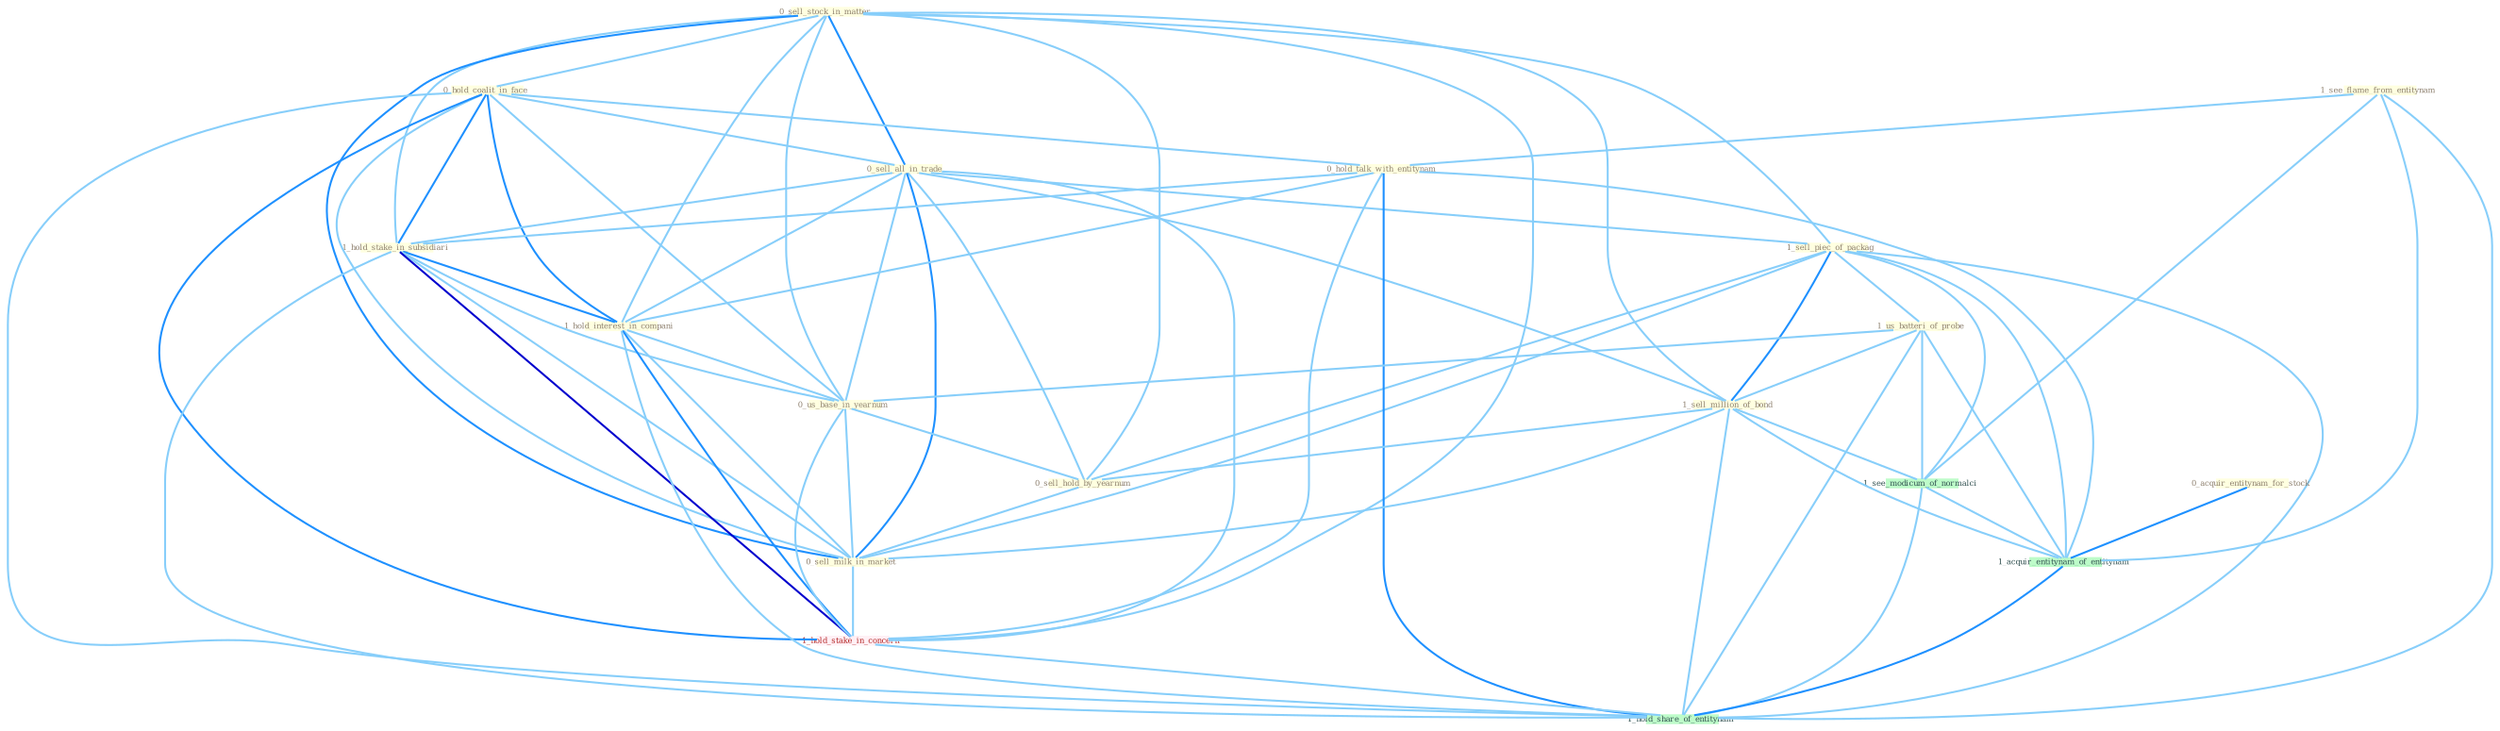 Graph G{ 
    node
    [shape=polygon,style=filled,width=.5,height=.06,color="#BDFCC9",fixedsize=true,fontsize=4,
    fontcolor="#2f4f4f"];
    {node
    [color="#ffffe0", fontcolor="#8b7d6b"] "0_sell_stock_in_matter " "0_hold_coalit_in_face " "0_sell_all_in_trade " "1_see_flame_from_entitynam " "1_sell_piec_of_packag " "0_acquir_entitynam_for_stock " "0_hold_talk_with_entitynam " "1_us_batteri_of_probe " "1_hold_stake_in_subsidiari " "1_sell_million_of_bond " "1_hold_interest_in_compani " "0_us_base_in_yearnum " "0_sell_hold_by_yearnum " "0_sell_milk_in_market "}
{node [color="#fff0f5", fontcolor="#b22222"] "1_hold_stake_in_concern "}
edge [color="#B0E2FF"];

	"0_sell_stock_in_matter " -- "0_hold_coalit_in_face " [w="1", color="#87cefa" ];
	"0_sell_stock_in_matter " -- "0_sell_all_in_trade " [w="2", color="#1e90ff" , len=0.8];
	"0_sell_stock_in_matter " -- "1_sell_piec_of_packag " [w="1", color="#87cefa" ];
	"0_sell_stock_in_matter " -- "1_hold_stake_in_subsidiari " [w="1", color="#87cefa" ];
	"0_sell_stock_in_matter " -- "1_sell_million_of_bond " [w="1", color="#87cefa" ];
	"0_sell_stock_in_matter " -- "1_hold_interest_in_compani " [w="1", color="#87cefa" ];
	"0_sell_stock_in_matter " -- "0_us_base_in_yearnum " [w="1", color="#87cefa" ];
	"0_sell_stock_in_matter " -- "0_sell_hold_by_yearnum " [w="1", color="#87cefa" ];
	"0_sell_stock_in_matter " -- "0_sell_milk_in_market " [w="2", color="#1e90ff" , len=0.8];
	"0_sell_stock_in_matter " -- "1_hold_stake_in_concern " [w="1", color="#87cefa" ];
	"0_hold_coalit_in_face " -- "0_sell_all_in_trade " [w="1", color="#87cefa" ];
	"0_hold_coalit_in_face " -- "0_hold_talk_with_entitynam " [w="1", color="#87cefa" ];
	"0_hold_coalit_in_face " -- "1_hold_stake_in_subsidiari " [w="2", color="#1e90ff" , len=0.8];
	"0_hold_coalit_in_face " -- "1_hold_interest_in_compani " [w="2", color="#1e90ff" , len=0.8];
	"0_hold_coalit_in_face " -- "0_us_base_in_yearnum " [w="1", color="#87cefa" ];
	"0_hold_coalit_in_face " -- "0_sell_milk_in_market " [w="1", color="#87cefa" ];
	"0_hold_coalit_in_face " -- "1_hold_stake_in_concern " [w="2", color="#1e90ff" , len=0.8];
	"0_hold_coalit_in_face " -- "1_hold_share_of_entitynam " [w="1", color="#87cefa" ];
	"0_sell_all_in_trade " -- "1_sell_piec_of_packag " [w="1", color="#87cefa" ];
	"0_sell_all_in_trade " -- "1_hold_stake_in_subsidiari " [w="1", color="#87cefa" ];
	"0_sell_all_in_trade " -- "1_sell_million_of_bond " [w="1", color="#87cefa" ];
	"0_sell_all_in_trade " -- "1_hold_interest_in_compani " [w="1", color="#87cefa" ];
	"0_sell_all_in_trade " -- "0_us_base_in_yearnum " [w="1", color="#87cefa" ];
	"0_sell_all_in_trade " -- "0_sell_hold_by_yearnum " [w="1", color="#87cefa" ];
	"0_sell_all_in_trade " -- "0_sell_milk_in_market " [w="2", color="#1e90ff" , len=0.8];
	"0_sell_all_in_trade " -- "1_hold_stake_in_concern " [w="1", color="#87cefa" ];
	"1_see_flame_from_entitynam " -- "0_hold_talk_with_entitynam " [w="1", color="#87cefa" ];
	"1_see_flame_from_entitynam " -- "1_see_modicum_of_normalci " [w="1", color="#87cefa" ];
	"1_see_flame_from_entitynam " -- "1_acquir_entitynam_of_entitynam " [w="1", color="#87cefa" ];
	"1_see_flame_from_entitynam " -- "1_hold_share_of_entitynam " [w="1", color="#87cefa" ];
	"1_sell_piec_of_packag " -- "1_us_batteri_of_probe " [w="1", color="#87cefa" ];
	"1_sell_piec_of_packag " -- "1_sell_million_of_bond " [w="2", color="#1e90ff" , len=0.8];
	"1_sell_piec_of_packag " -- "0_sell_hold_by_yearnum " [w="1", color="#87cefa" ];
	"1_sell_piec_of_packag " -- "0_sell_milk_in_market " [w="1", color="#87cefa" ];
	"1_sell_piec_of_packag " -- "1_see_modicum_of_normalci " [w="1", color="#87cefa" ];
	"1_sell_piec_of_packag " -- "1_acquir_entitynam_of_entitynam " [w="1", color="#87cefa" ];
	"1_sell_piec_of_packag " -- "1_hold_share_of_entitynam " [w="1", color="#87cefa" ];
	"0_acquir_entitynam_for_stock " -- "1_acquir_entitynam_of_entitynam " [w="2", color="#1e90ff" , len=0.8];
	"0_hold_talk_with_entitynam " -- "1_hold_stake_in_subsidiari " [w="1", color="#87cefa" ];
	"0_hold_talk_with_entitynam " -- "1_hold_interest_in_compani " [w="1", color="#87cefa" ];
	"0_hold_talk_with_entitynam " -- "1_hold_stake_in_concern " [w="1", color="#87cefa" ];
	"0_hold_talk_with_entitynam " -- "1_acquir_entitynam_of_entitynam " [w="1", color="#87cefa" ];
	"0_hold_talk_with_entitynam " -- "1_hold_share_of_entitynam " [w="2", color="#1e90ff" , len=0.8];
	"1_us_batteri_of_probe " -- "1_sell_million_of_bond " [w="1", color="#87cefa" ];
	"1_us_batteri_of_probe " -- "0_us_base_in_yearnum " [w="1", color="#87cefa" ];
	"1_us_batteri_of_probe " -- "1_see_modicum_of_normalci " [w="1", color="#87cefa" ];
	"1_us_batteri_of_probe " -- "1_acquir_entitynam_of_entitynam " [w="1", color="#87cefa" ];
	"1_us_batteri_of_probe " -- "1_hold_share_of_entitynam " [w="1", color="#87cefa" ];
	"1_hold_stake_in_subsidiari " -- "1_hold_interest_in_compani " [w="2", color="#1e90ff" , len=0.8];
	"1_hold_stake_in_subsidiari " -- "0_us_base_in_yearnum " [w="1", color="#87cefa" ];
	"1_hold_stake_in_subsidiari " -- "0_sell_milk_in_market " [w="1", color="#87cefa" ];
	"1_hold_stake_in_subsidiari " -- "1_hold_stake_in_concern " [w="3", color="#0000cd" , len=0.6];
	"1_hold_stake_in_subsidiari " -- "1_hold_share_of_entitynam " [w="1", color="#87cefa" ];
	"1_sell_million_of_bond " -- "0_sell_hold_by_yearnum " [w="1", color="#87cefa" ];
	"1_sell_million_of_bond " -- "0_sell_milk_in_market " [w="1", color="#87cefa" ];
	"1_sell_million_of_bond " -- "1_see_modicum_of_normalci " [w="1", color="#87cefa" ];
	"1_sell_million_of_bond " -- "1_acquir_entitynam_of_entitynam " [w="1", color="#87cefa" ];
	"1_sell_million_of_bond " -- "1_hold_share_of_entitynam " [w="1", color="#87cefa" ];
	"1_hold_interest_in_compani " -- "0_us_base_in_yearnum " [w="1", color="#87cefa" ];
	"1_hold_interest_in_compani " -- "0_sell_milk_in_market " [w="1", color="#87cefa" ];
	"1_hold_interest_in_compani " -- "1_hold_stake_in_concern " [w="2", color="#1e90ff" , len=0.8];
	"1_hold_interest_in_compani " -- "1_hold_share_of_entitynam " [w="1", color="#87cefa" ];
	"0_us_base_in_yearnum " -- "0_sell_hold_by_yearnum " [w="1", color="#87cefa" ];
	"0_us_base_in_yearnum " -- "0_sell_milk_in_market " [w="1", color="#87cefa" ];
	"0_us_base_in_yearnum " -- "1_hold_stake_in_concern " [w="1", color="#87cefa" ];
	"0_sell_hold_by_yearnum " -- "0_sell_milk_in_market " [w="1", color="#87cefa" ];
	"0_sell_milk_in_market " -- "1_hold_stake_in_concern " [w="1", color="#87cefa" ];
	"1_hold_stake_in_concern " -- "1_hold_share_of_entitynam " [w="1", color="#87cefa" ];
	"1_see_modicum_of_normalci " -- "1_acquir_entitynam_of_entitynam " [w="1", color="#87cefa" ];
	"1_see_modicum_of_normalci " -- "1_hold_share_of_entitynam " [w="1", color="#87cefa" ];
	"1_acquir_entitynam_of_entitynam " -- "1_hold_share_of_entitynam " [w="2", color="#1e90ff" , len=0.8];
}